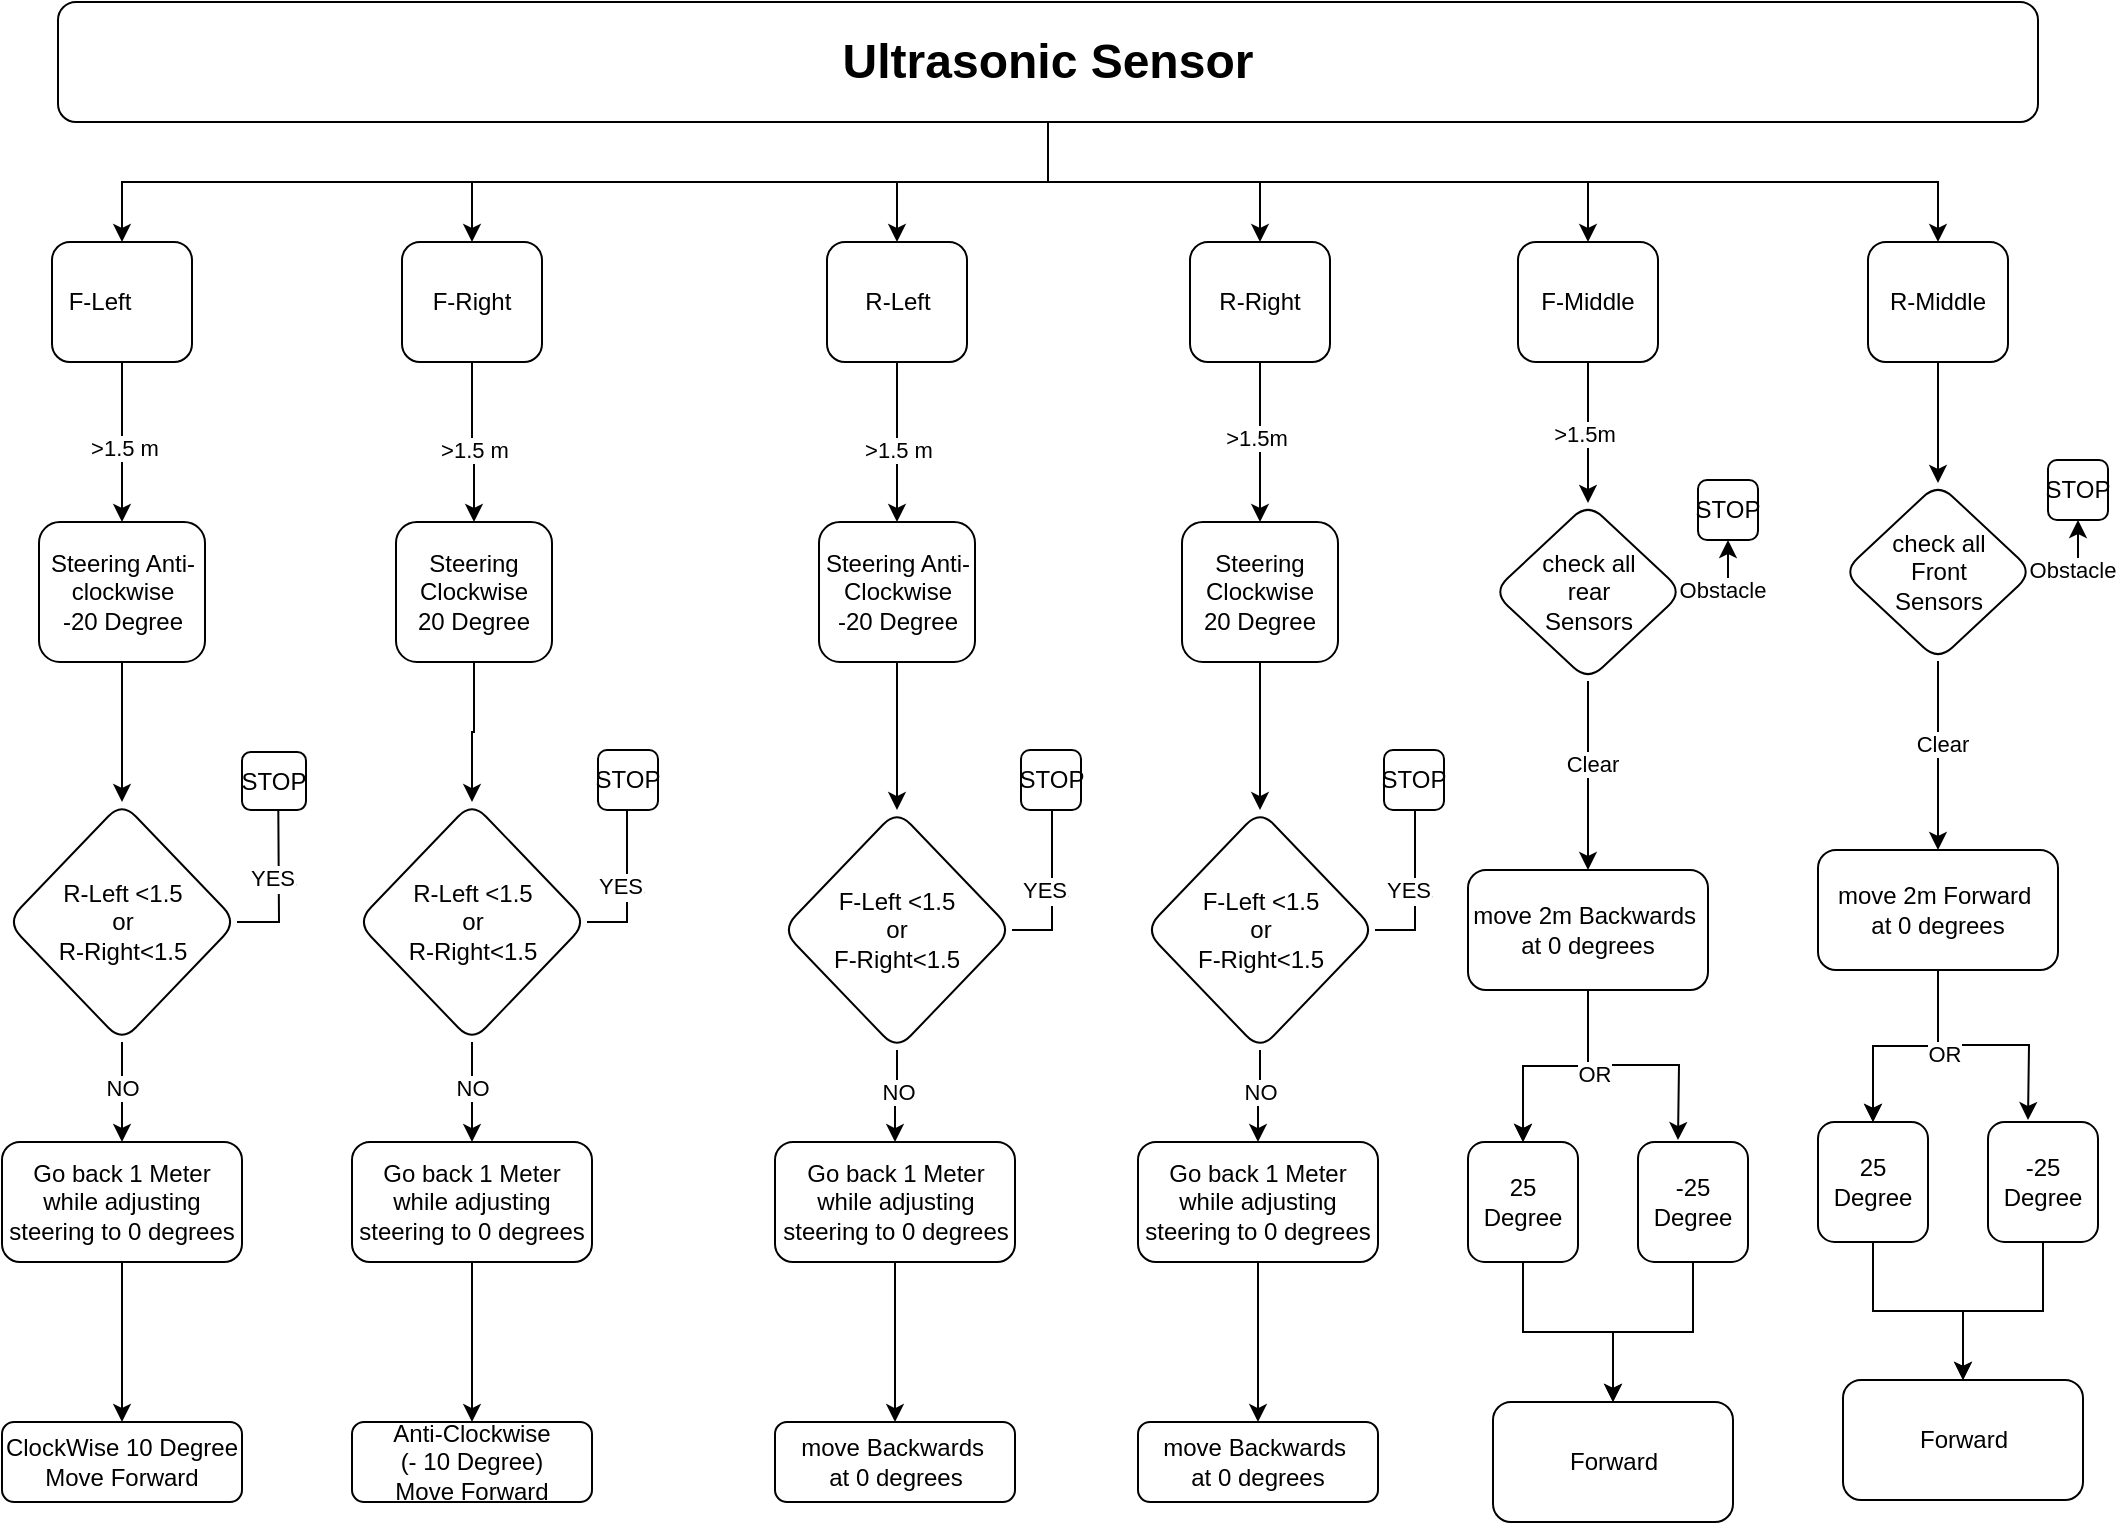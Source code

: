 <mxfile version="22.1.18" type="device">
  <diagram id="C5RBs43oDa-KdzZeNtuy" name="Page-1">
    <mxGraphModel dx="3555" dy="1686" grid="1" gridSize="10" guides="1" tooltips="1" connect="1" arrows="1" fold="1" page="1" pageScale="1" pageWidth="827" pageHeight="1169" math="0" shadow="0">
      <root>
        <mxCell id="WIyWlLk6GJQsqaUBKTNV-0" />
        <mxCell id="WIyWlLk6GJQsqaUBKTNV-1" parent="WIyWlLk6GJQsqaUBKTNV-0" />
        <mxCell id="SfLQOFW-fk0XaHKesR8T-16" style="edgeStyle=orthogonalEdgeStyle;rounded=0;orthogonalLoop=1;jettySize=auto;html=1;entryX=0.5;entryY=0;entryDx=0;entryDy=0;" edge="1" parent="WIyWlLk6GJQsqaUBKTNV-1" source="SfLQOFW-fk0XaHKesR8T-0" target="SfLQOFW-fk0XaHKesR8T-1">
          <mxGeometry relative="1" as="geometry" />
        </mxCell>
        <mxCell id="SfLQOFW-fk0XaHKesR8T-17" style="edgeStyle=orthogonalEdgeStyle;rounded=0;orthogonalLoop=1;jettySize=auto;html=1;entryX=0.5;entryY=0;entryDx=0;entryDy=0;" edge="1" parent="WIyWlLk6GJQsqaUBKTNV-1" source="SfLQOFW-fk0XaHKesR8T-0" target="SfLQOFW-fk0XaHKesR8T-2">
          <mxGeometry relative="1" as="geometry" />
        </mxCell>
        <mxCell id="SfLQOFW-fk0XaHKesR8T-18" style="edgeStyle=orthogonalEdgeStyle;rounded=0;orthogonalLoop=1;jettySize=auto;html=1;entryX=0.5;entryY=0;entryDx=0;entryDy=0;" edge="1" parent="WIyWlLk6GJQsqaUBKTNV-1" source="SfLQOFW-fk0XaHKesR8T-0" target="SfLQOFW-fk0XaHKesR8T-3">
          <mxGeometry relative="1" as="geometry" />
        </mxCell>
        <mxCell id="SfLQOFW-fk0XaHKesR8T-19" style="edgeStyle=orthogonalEdgeStyle;rounded=0;orthogonalLoop=1;jettySize=auto;html=1;entryX=0.5;entryY=0;entryDx=0;entryDy=0;" edge="1" parent="WIyWlLk6GJQsqaUBKTNV-1" source="SfLQOFW-fk0XaHKesR8T-0" target="SfLQOFW-fk0XaHKesR8T-4">
          <mxGeometry relative="1" as="geometry" />
        </mxCell>
        <mxCell id="SfLQOFW-fk0XaHKesR8T-21" style="edgeStyle=orthogonalEdgeStyle;rounded=0;orthogonalLoop=1;jettySize=auto;html=1;entryX=0.5;entryY=0;entryDx=0;entryDy=0;" edge="1" parent="WIyWlLk6GJQsqaUBKTNV-1" source="SfLQOFW-fk0XaHKesR8T-0" target="SfLQOFW-fk0XaHKesR8T-5">
          <mxGeometry relative="1" as="geometry" />
        </mxCell>
        <mxCell id="SfLQOFW-fk0XaHKesR8T-22" style="edgeStyle=orthogonalEdgeStyle;rounded=0;orthogonalLoop=1;jettySize=auto;html=1;entryX=0.5;entryY=0;entryDx=0;entryDy=0;" edge="1" parent="WIyWlLk6GJQsqaUBKTNV-1" source="SfLQOFW-fk0XaHKesR8T-0" target="SfLQOFW-fk0XaHKesR8T-6">
          <mxGeometry relative="1" as="geometry" />
        </mxCell>
        <mxCell id="SfLQOFW-fk0XaHKesR8T-0" value="&lt;h1&gt;Ultrasonic Sensor&lt;/h1&gt;" style="rounded=1;whiteSpace=wrap;html=1;" vertex="1" parent="WIyWlLk6GJQsqaUBKTNV-1">
          <mxGeometry x="-452" y="150" width="990" height="60" as="geometry" />
        </mxCell>
        <mxCell id="SfLQOFW-fk0XaHKesR8T-26" value="" style="edgeStyle=orthogonalEdgeStyle;rounded=0;orthogonalLoop=1;jettySize=auto;html=1;" edge="1" parent="WIyWlLk6GJQsqaUBKTNV-1" source="SfLQOFW-fk0XaHKesR8T-1" target="SfLQOFW-fk0XaHKesR8T-25">
          <mxGeometry relative="1" as="geometry" />
        </mxCell>
        <mxCell id="SfLQOFW-fk0XaHKesR8T-27" value="&amp;gt;1.5 m" style="edgeLabel;html=1;align=center;verticalAlign=middle;resizable=0;points=[];" vertex="1" connectable="0" parent="SfLQOFW-fk0XaHKesR8T-26">
          <mxGeometry x="0.078" y="1" relative="1" as="geometry">
            <mxPoint as="offset" />
          </mxGeometry>
        </mxCell>
        <mxCell id="SfLQOFW-fk0XaHKesR8T-1" value="F-Left&lt;span style=&quot;white-space: pre;&quot;&gt;&#x9;&lt;/span&gt;" style="rounded=1;whiteSpace=wrap;html=1;" vertex="1" parent="WIyWlLk6GJQsqaUBKTNV-1">
          <mxGeometry x="-455" y="270" width="70" height="60" as="geometry" />
        </mxCell>
        <mxCell id="SfLQOFW-fk0XaHKesR8T-57" style="edgeStyle=orthogonalEdgeStyle;rounded=0;orthogonalLoop=1;jettySize=auto;html=1;entryX=0.5;entryY=0;entryDx=0;entryDy=0;" edge="1" parent="WIyWlLk6GJQsqaUBKTNV-1" source="SfLQOFW-fk0XaHKesR8T-2" target="SfLQOFW-fk0XaHKesR8T-45">
          <mxGeometry relative="1" as="geometry" />
        </mxCell>
        <mxCell id="SfLQOFW-fk0XaHKesR8T-2" value="F-Right" style="rounded=1;whiteSpace=wrap;html=1;" vertex="1" parent="WIyWlLk6GJQsqaUBKTNV-1">
          <mxGeometry x="-280" y="270" width="70" height="60" as="geometry" />
        </mxCell>
        <mxCell id="SfLQOFW-fk0XaHKesR8T-71" style="edgeStyle=orthogonalEdgeStyle;rounded=0;orthogonalLoop=1;jettySize=auto;html=1;entryX=0.5;entryY=0;entryDx=0;entryDy=0;" edge="1" parent="WIyWlLk6GJQsqaUBKTNV-1" source="SfLQOFW-fk0XaHKesR8T-3" target="SfLQOFW-fk0XaHKesR8T-60">
          <mxGeometry relative="1" as="geometry" />
        </mxCell>
        <mxCell id="SfLQOFW-fk0XaHKesR8T-3" value="R-Left" style="rounded=1;whiteSpace=wrap;html=1;" vertex="1" parent="WIyWlLk6GJQsqaUBKTNV-1">
          <mxGeometry x="-67.5" y="270" width="70" height="60" as="geometry" />
        </mxCell>
        <mxCell id="SfLQOFW-fk0XaHKesR8T-84" style="edgeStyle=orthogonalEdgeStyle;rounded=0;orthogonalLoop=1;jettySize=auto;html=1;entryX=0.5;entryY=0;entryDx=0;entryDy=0;" edge="1" parent="WIyWlLk6GJQsqaUBKTNV-1" source="SfLQOFW-fk0XaHKesR8T-4" target="SfLQOFW-fk0XaHKesR8T-73">
          <mxGeometry relative="1" as="geometry" />
        </mxCell>
        <mxCell id="SfLQOFW-fk0XaHKesR8T-85" value="&amp;gt;1.5m" style="edgeLabel;html=1;align=center;verticalAlign=middle;resizable=0;points=[];" vertex="1" connectable="0" parent="SfLQOFW-fk0XaHKesR8T-84">
          <mxGeometry x="-0.058" y="-2" relative="1" as="geometry">
            <mxPoint as="offset" />
          </mxGeometry>
        </mxCell>
        <mxCell id="SfLQOFW-fk0XaHKesR8T-4" value="R-Right" style="rounded=1;whiteSpace=wrap;html=1;" vertex="1" parent="WIyWlLk6GJQsqaUBKTNV-1">
          <mxGeometry x="114" y="270" width="70" height="60" as="geometry" />
        </mxCell>
        <mxCell id="SfLQOFW-fk0XaHKesR8T-87" value="" style="edgeStyle=orthogonalEdgeStyle;rounded=0;orthogonalLoop=1;jettySize=auto;html=1;" edge="1" parent="WIyWlLk6GJQsqaUBKTNV-1" source="SfLQOFW-fk0XaHKesR8T-5" target="SfLQOFW-fk0XaHKesR8T-86">
          <mxGeometry relative="1" as="geometry" />
        </mxCell>
        <mxCell id="SfLQOFW-fk0XaHKesR8T-103" value="&amp;gt;1.5m" style="edgeLabel;html=1;align=center;verticalAlign=middle;resizable=0;points=[];" vertex="1" connectable="0" parent="SfLQOFW-fk0XaHKesR8T-87">
          <mxGeometry x="0.021" y="-2" relative="1" as="geometry">
            <mxPoint as="offset" />
          </mxGeometry>
        </mxCell>
        <mxCell id="SfLQOFW-fk0XaHKesR8T-5" value="F-Middle" style="rounded=1;whiteSpace=wrap;html=1;" vertex="1" parent="WIyWlLk6GJQsqaUBKTNV-1">
          <mxGeometry x="278" y="270" width="70" height="60" as="geometry" />
        </mxCell>
        <mxCell id="SfLQOFW-fk0XaHKesR8T-130" style="edgeStyle=orthogonalEdgeStyle;rounded=0;orthogonalLoop=1;jettySize=auto;html=1;entryX=0.5;entryY=0;entryDx=0;entryDy=0;" edge="1" parent="WIyWlLk6GJQsqaUBKTNV-1" source="SfLQOFW-fk0XaHKesR8T-6" target="SfLQOFW-fk0XaHKesR8T-120">
          <mxGeometry relative="1" as="geometry" />
        </mxCell>
        <mxCell id="SfLQOFW-fk0XaHKesR8T-6" value="R-Middle" style="rounded=1;whiteSpace=wrap;html=1;" vertex="1" parent="WIyWlLk6GJQsqaUBKTNV-1">
          <mxGeometry x="453" y="270" width="70" height="60" as="geometry" />
        </mxCell>
        <mxCell id="SfLQOFW-fk0XaHKesR8T-33" value="" style="edgeStyle=orthogonalEdgeStyle;rounded=0;orthogonalLoop=1;jettySize=auto;html=1;" edge="1" parent="WIyWlLk6GJQsqaUBKTNV-1" source="SfLQOFW-fk0XaHKesR8T-25" target="SfLQOFW-fk0XaHKesR8T-32">
          <mxGeometry relative="1" as="geometry" />
        </mxCell>
        <mxCell id="SfLQOFW-fk0XaHKesR8T-25" value="Steering Anti-clockwise&lt;br&gt;-20 Degree" style="rounded=1;whiteSpace=wrap;html=1;" vertex="1" parent="WIyWlLk6GJQsqaUBKTNV-1">
          <mxGeometry x="-461.5" y="410" width="83" height="70" as="geometry" />
        </mxCell>
        <mxCell id="SfLQOFW-fk0XaHKesR8T-35" value="" style="edgeStyle=orthogonalEdgeStyle;rounded=0;orthogonalLoop=1;jettySize=auto;html=1;" edge="1" parent="WIyWlLk6GJQsqaUBKTNV-1" source="SfLQOFW-fk0XaHKesR8T-32">
          <mxGeometry relative="1" as="geometry">
            <mxPoint x="-342" y="529" as="targetPoint" />
          </mxGeometry>
        </mxCell>
        <mxCell id="SfLQOFW-fk0XaHKesR8T-36" value="Yes" style="edgeLabel;html=1;align=center;verticalAlign=middle;resizable=0;points=[];" vertex="1" connectable="0" parent="SfLQOFW-fk0XaHKesR8T-35">
          <mxGeometry x="-0.177" y="1" relative="1" as="geometry">
            <mxPoint as="offset" />
          </mxGeometry>
        </mxCell>
        <mxCell id="SfLQOFW-fk0XaHKesR8T-40" value="YES" style="edgeLabel;html=1;align=center;verticalAlign=middle;resizable=0;points=[];" vertex="1" connectable="0" parent="SfLQOFW-fk0XaHKesR8T-35">
          <mxGeometry x="-0.157" y="4" relative="1" as="geometry">
            <mxPoint as="offset" />
          </mxGeometry>
        </mxCell>
        <mxCell id="SfLQOFW-fk0XaHKesR8T-38" value="" style="edgeStyle=orthogonalEdgeStyle;rounded=0;orthogonalLoop=1;jettySize=auto;html=1;" edge="1" parent="WIyWlLk6GJQsqaUBKTNV-1" source="SfLQOFW-fk0XaHKesR8T-32" target="SfLQOFW-fk0XaHKesR8T-37">
          <mxGeometry relative="1" as="geometry" />
        </mxCell>
        <mxCell id="SfLQOFW-fk0XaHKesR8T-39" value="NO" style="edgeLabel;html=1;align=center;verticalAlign=middle;resizable=0;points=[];" vertex="1" connectable="0" parent="SfLQOFW-fk0XaHKesR8T-38">
          <mxGeometry x="-0.102" relative="1" as="geometry">
            <mxPoint as="offset" />
          </mxGeometry>
        </mxCell>
        <mxCell id="SfLQOFW-fk0XaHKesR8T-32" value="R-Left &amp;lt;1.5&lt;br&gt;or&lt;br&gt;R-Right&amp;lt;1.5" style="rhombus;whiteSpace=wrap;html=1;rounded=1;" vertex="1" parent="WIyWlLk6GJQsqaUBKTNV-1">
          <mxGeometry x="-477.5" y="550" width="115" height="120" as="geometry" />
        </mxCell>
        <mxCell id="SfLQOFW-fk0XaHKesR8T-34" value="STOP" style="whiteSpace=wrap;html=1;rounded=1;" vertex="1" parent="WIyWlLk6GJQsqaUBKTNV-1">
          <mxGeometry x="-360" y="525" width="32" height="29" as="geometry" />
        </mxCell>
        <mxCell id="SfLQOFW-fk0XaHKesR8T-42" value="" style="edgeStyle=orthogonalEdgeStyle;rounded=0;orthogonalLoop=1;jettySize=auto;html=1;" edge="1" parent="WIyWlLk6GJQsqaUBKTNV-1" source="SfLQOFW-fk0XaHKesR8T-37" target="SfLQOFW-fk0XaHKesR8T-41">
          <mxGeometry relative="1" as="geometry" />
        </mxCell>
        <mxCell id="SfLQOFW-fk0XaHKesR8T-37" value="Go back 1 Meter&lt;br&gt;while adjusting steering to 0 degrees" style="whiteSpace=wrap;html=1;rounded=1;" vertex="1" parent="WIyWlLk6GJQsqaUBKTNV-1">
          <mxGeometry x="-480" y="720" width="120" height="60" as="geometry" />
        </mxCell>
        <mxCell id="SfLQOFW-fk0XaHKesR8T-41" value="ClockWise 10 Degree&lt;br&gt;Move Forward" style="whiteSpace=wrap;html=1;rounded=1;" vertex="1" parent="WIyWlLk6GJQsqaUBKTNV-1">
          <mxGeometry x="-480" y="860" width="120" height="40" as="geometry" />
        </mxCell>
        <mxCell id="SfLQOFW-fk0XaHKesR8T-43" value="&amp;gt;1.5 m" style="edgeLabel;html=1;align=center;verticalAlign=middle;resizable=0;points=[];" vertex="1" connectable="0" parent="WIyWlLk6GJQsqaUBKTNV-1">
          <mxGeometry x="-244.0" y="373.45" as="geometry" />
        </mxCell>
        <mxCell id="SfLQOFW-fk0XaHKesR8T-44" value="" style="edgeStyle=orthogonalEdgeStyle;rounded=0;orthogonalLoop=1;jettySize=auto;html=1;" edge="1" parent="WIyWlLk6GJQsqaUBKTNV-1" source="SfLQOFW-fk0XaHKesR8T-45" target="SfLQOFW-fk0XaHKesR8T-51">
          <mxGeometry relative="1" as="geometry" />
        </mxCell>
        <mxCell id="SfLQOFW-fk0XaHKesR8T-45" value="Steering Clockwise&lt;br&gt;20 Degree" style="rounded=1;whiteSpace=wrap;html=1;" vertex="1" parent="WIyWlLk6GJQsqaUBKTNV-1">
          <mxGeometry x="-283" y="410" width="78" height="70" as="geometry" />
        </mxCell>
        <mxCell id="SfLQOFW-fk0XaHKesR8T-46" value="" style="edgeStyle=orthogonalEdgeStyle;rounded=0;orthogonalLoop=1;jettySize=auto;html=1;" edge="1" parent="WIyWlLk6GJQsqaUBKTNV-1" source="SfLQOFW-fk0XaHKesR8T-51" target="SfLQOFW-fk0XaHKesR8T-52">
          <mxGeometry relative="1" as="geometry" />
        </mxCell>
        <mxCell id="SfLQOFW-fk0XaHKesR8T-47" value="Yes" style="edgeLabel;html=1;align=center;verticalAlign=middle;resizable=0;points=[];" vertex="1" connectable="0" parent="SfLQOFW-fk0XaHKesR8T-46">
          <mxGeometry x="-0.177" y="1" relative="1" as="geometry">
            <mxPoint as="offset" />
          </mxGeometry>
        </mxCell>
        <mxCell id="SfLQOFW-fk0XaHKesR8T-48" value="YES" style="edgeLabel;html=1;align=center;verticalAlign=middle;resizable=0;points=[];" vertex="1" connectable="0" parent="SfLQOFW-fk0XaHKesR8T-46">
          <mxGeometry x="-0.157" y="4" relative="1" as="geometry">
            <mxPoint as="offset" />
          </mxGeometry>
        </mxCell>
        <mxCell id="SfLQOFW-fk0XaHKesR8T-49" value="" style="edgeStyle=orthogonalEdgeStyle;rounded=0;orthogonalLoop=1;jettySize=auto;html=1;" edge="1" parent="WIyWlLk6GJQsqaUBKTNV-1" source="SfLQOFW-fk0XaHKesR8T-51" target="SfLQOFW-fk0XaHKesR8T-54">
          <mxGeometry relative="1" as="geometry" />
        </mxCell>
        <mxCell id="SfLQOFW-fk0XaHKesR8T-50" value="NO" style="edgeLabel;html=1;align=center;verticalAlign=middle;resizable=0;points=[];" vertex="1" connectable="0" parent="SfLQOFW-fk0XaHKesR8T-49">
          <mxGeometry x="-0.102" relative="1" as="geometry">
            <mxPoint as="offset" />
          </mxGeometry>
        </mxCell>
        <mxCell id="SfLQOFW-fk0XaHKesR8T-51" value="R-Left &amp;lt;1.5&lt;br&gt;or&lt;br&gt;R-Right&amp;lt;1.5" style="rhombus;whiteSpace=wrap;html=1;rounded=1;" vertex="1" parent="WIyWlLk6GJQsqaUBKTNV-1">
          <mxGeometry x="-302.5" y="550.002" width="115" height="120" as="geometry" />
        </mxCell>
        <mxCell id="SfLQOFW-fk0XaHKesR8T-52" value="STOP" style="whiteSpace=wrap;html=1;rounded=1;" vertex="1" parent="WIyWlLk6GJQsqaUBKTNV-1">
          <mxGeometry x="-182" y="524" width="30" height="30" as="geometry" />
        </mxCell>
        <mxCell id="SfLQOFW-fk0XaHKesR8T-53" value="" style="edgeStyle=orthogonalEdgeStyle;rounded=0;orthogonalLoop=1;jettySize=auto;html=1;" edge="1" parent="WIyWlLk6GJQsqaUBKTNV-1" source="SfLQOFW-fk0XaHKesR8T-54" target="SfLQOFW-fk0XaHKesR8T-55">
          <mxGeometry relative="1" as="geometry" />
        </mxCell>
        <mxCell id="SfLQOFW-fk0XaHKesR8T-54" value="Go back 1 Meter&lt;br&gt;while adjusting steering to 0 degrees" style="whiteSpace=wrap;html=1;rounded=1;" vertex="1" parent="WIyWlLk6GJQsqaUBKTNV-1">
          <mxGeometry x="-305" y="720.002" width="120" height="60" as="geometry" />
        </mxCell>
        <mxCell id="SfLQOFW-fk0XaHKesR8T-55" value="Anti-Clockwise&lt;br&gt;(- 10 Degree)&lt;br&gt;Move Forward" style="whiteSpace=wrap;html=1;rounded=1;" vertex="1" parent="WIyWlLk6GJQsqaUBKTNV-1">
          <mxGeometry x="-305" y="860.002" width="120" height="40" as="geometry" />
        </mxCell>
        <mxCell id="SfLQOFW-fk0XaHKesR8T-58" value="&amp;gt;1.5 m" style="edgeLabel;html=1;align=center;verticalAlign=middle;resizable=0;points=[];" vertex="1" connectable="0" parent="WIyWlLk6GJQsqaUBKTNV-1">
          <mxGeometry x="-32.5" y="373.45" as="geometry" />
        </mxCell>
        <mxCell id="SfLQOFW-fk0XaHKesR8T-59" value="" style="edgeStyle=orthogonalEdgeStyle;rounded=0;orthogonalLoop=1;jettySize=auto;html=1;" edge="1" parent="WIyWlLk6GJQsqaUBKTNV-1" source="SfLQOFW-fk0XaHKesR8T-60" target="SfLQOFW-fk0XaHKesR8T-66">
          <mxGeometry relative="1" as="geometry" />
        </mxCell>
        <mxCell id="SfLQOFW-fk0XaHKesR8T-60" value="Steering Anti-Clockwise&lt;br&gt;-20 Degree" style="rounded=1;whiteSpace=wrap;html=1;" vertex="1" parent="WIyWlLk6GJQsqaUBKTNV-1">
          <mxGeometry x="-71.5" y="410.0" width="78" height="70" as="geometry" />
        </mxCell>
        <mxCell id="SfLQOFW-fk0XaHKesR8T-61" value="" style="edgeStyle=orthogonalEdgeStyle;rounded=0;orthogonalLoop=1;jettySize=auto;html=1;" edge="1" parent="WIyWlLk6GJQsqaUBKTNV-1" source="SfLQOFW-fk0XaHKesR8T-66" target="SfLQOFW-fk0XaHKesR8T-67">
          <mxGeometry relative="1" as="geometry" />
        </mxCell>
        <mxCell id="SfLQOFW-fk0XaHKesR8T-62" value="Yes" style="edgeLabel;html=1;align=center;verticalAlign=middle;resizable=0;points=[];" vertex="1" connectable="0" parent="SfLQOFW-fk0XaHKesR8T-61">
          <mxGeometry x="-0.177" y="1" relative="1" as="geometry">
            <mxPoint as="offset" />
          </mxGeometry>
        </mxCell>
        <mxCell id="SfLQOFW-fk0XaHKesR8T-63" value="YES" style="edgeLabel;html=1;align=center;verticalAlign=middle;resizable=0;points=[];" vertex="1" connectable="0" parent="SfLQOFW-fk0XaHKesR8T-61">
          <mxGeometry x="-0.157" y="4" relative="1" as="geometry">
            <mxPoint as="offset" />
          </mxGeometry>
        </mxCell>
        <mxCell id="SfLQOFW-fk0XaHKesR8T-64" value="" style="edgeStyle=orthogonalEdgeStyle;rounded=0;orthogonalLoop=1;jettySize=auto;html=1;" edge="1" parent="WIyWlLk6GJQsqaUBKTNV-1" source="SfLQOFW-fk0XaHKesR8T-66" target="SfLQOFW-fk0XaHKesR8T-69">
          <mxGeometry relative="1" as="geometry" />
        </mxCell>
        <mxCell id="SfLQOFW-fk0XaHKesR8T-65" value="NO" style="edgeLabel;html=1;align=center;verticalAlign=middle;resizable=0;points=[];" vertex="1" connectable="0" parent="SfLQOFW-fk0XaHKesR8T-64">
          <mxGeometry x="-0.102" relative="1" as="geometry">
            <mxPoint as="offset" />
          </mxGeometry>
        </mxCell>
        <mxCell id="SfLQOFW-fk0XaHKesR8T-66" value="F-Left &amp;lt;1.5&lt;br&gt;or&lt;br&gt;F-Right&amp;lt;1.5" style="rhombus;whiteSpace=wrap;html=1;rounded=1;" vertex="1" parent="WIyWlLk6GJQsqaUBKTNV-1">
          <mxGeometry x="-90" y="554.002" width="115" height="120" as="geometry" />
        </mxCell>
        <mxCell id="SfLQOFW-fk0XaHKesR8T-67" value="STOP" style="whiteSpace=wrap;html=1;rounded=1;" vertex="1" parent="WIyWlLk6GJQsqaUBKTNV-1">
          <mxGeometry x="29.5" y="524" width="30" height="30" as="geometry" />
        </mxCell>
        <mxCell id="SfLQOFW-fk0XaHKesR8T-68" value="" style="edgeStyle=orthogonalEdgeStyle;rounded=0;orthogonalLoop=1;jettySize=auto;html=1;" edge="1" parent="WIyWlLk6GJQsqaUBKTNV-1" source="SfLQOFW-fk0XaHKesR8T-69" target="SfLQOFW-fk0XaHKesR8T-70">
          <mxGeometry relative="1" as="geometry" />
        </mxCell>
        <mxCell id="SfLQOFW-fk0XaHKesR8T-69" value="Go back 1 Meter&lt;br&gt;while adjusting steering to 0 degrees" style="whiteSpace=wrap;html=1;rounded=1;" vertex="1" parent="WIyWlLk6GJQsqaUBKTNV-1">
          <mxGeometry x="-93.5" y="720.002" width="120" height="60" as="geometry" />
        </mxCell>
        <mxCell id="SfLQOFW-fk0XaHKesR8T-70" value="move Backwards&amp;nbsp;&lt;br&gt;at 0 degrees" style="whiteSpace=wrap;html=1;rounded=1;" vertex="1" parent="WIyWlLk6GJQsqaUBKTNV-1">
          <mxGeometry x="-93.5" y="860.002" width="120" height="40" as="geometry" />
        </mxCell>
        <mxCell id="SfLQOFW-fk0XaHKesR8T-72" value="" style="edgeStyle=orthogonalEdgeStyle;rounded=0;orthogonalLoop=1;jettySize=auto;html=1;" edge="1" parent="WIyWlLk6GJQsqaUBKTNV-1" source="SfLQOFW-fk0XaHKesR8T-73" target="SfLQOFW-fk0XaHKesR8T-79">
          <mxGeometry relative="1" as="geometry" />
        </mxCell>
        <mxCell id="SfLQOFW-fk0XaHKesR8T-73" value="Steering Clockwise&lt;br&gt;20 Degree" style="rounded=1;whiteSpace=wrap;html=1;" vertex="1" parent="WIyWlLk6GJQsqaUBKTNV-1">
          <mxGeometry x="110" y="410" width="78" height="70" as="geometry" />
        </mxCell>
        <mxCell id="SfLQOFW-fk0XaHKesR8T-74" value="" style="edgeStyle=orthogonalEdgeStyle;rounded=0;orthogonalLoop=1;jettySize=auto;html=1;" edge="1" parent="WIyWlLk6GJQsqaUBKTNV-1" source="SfLQOFW-fk0XaHKesR8T-79" target="SfLQOFW-fk0XaHKesR8T-80">
          <mxGeometry relative="1" as="geometry" />
        </mxCell>
        <mxCell id="SfLQOFW-fk0XaHKesR8T-75" value="Yes" style="edgeLabel;html=1;align=center;verticalAlign=middle;resizable=0;points=[];" vertex="1" connectable="0" parent="SfLQOFW-fk0XaHKesR8T-74">
          <mxGeometry x="-0.177" y="1" relative="1" as="geometry">
            <mxPoint as="offset" />
          </mxGeometry>
        </mxCell>
        <mxCell id="SfLQOFW-fk0XaHKesR8T-76" value="YES" style="edgeLabel;html=1;align=center;verticalAlign=middle;resizable=0;points=[];" vertex="1" connectable="0" parent="SfLQOFW-fk0XaHKesR8T-74">
          <mxGeometry x="-0.157" y="4" relative="1" as="geometry">
            <mxPoint as="offset" />
          </mxGeometry>
        </mxCell>
        <mxCell id="SfLQOFW-fk0XaHKesR8T-77" value="" style="edgeStyle=orthogonalEdgeStyle;rounded=0;orthogonalLoop=1;jettySize=auto;html=1;" edge="1" parent="WIyWlLk6GJQsqaUBKTNV-1" source="SfLQOFW-fk0XaHKesR8T-79" target="SfLQOFW-fk0XaHKesR8T-82">
          <mxGeometry relative="1" as="geometry" />
        </mxCell>
        <mxCell id="SfLQOFW-fk0XaHKesR8T-78" value="NO" style="edgeLabel;html=1;align=center;verticalAlign=middle;resizable=0;points=[];" vertex="1" connectable="0" parent="SfLQOFW-fk0XaHKesR8T-77">
          <mxGeometry x="-0.102" relative="1" as="geometry">
            <mxPoint as="offset" />
          </mxGeometry>
        </mxCell>
        <mxCell id="SfLQOFW-fk0XaHKesR8T-79" value="F-Left &amp;lt;1.5&lt;br&gt;or&lt;br&gt;F-Right&amp;lt;1.5" style="rhombus;whiteSpace=wrap;html=1;rounded=1;" vertex="1" parent="WIyWlLk6GJQsqaUBKTNV-1">
          <mxGeometry x="91.5" y="554.002" width="115" height="120" as="geometry" />
        </mxCell>
        <mxCell id="SfLQOFW-fk0XaHKesR8T-80" value="STOP" style="whiteSpace=wrap;html=1;rounded=1;" vertex="1" parent="WIyWlLk6GJQsqaUBKTNV-1">
          <mxGeometry x="211" y="524" width="30" height="30" as="geometry" />
        </mxCell>
        <mxCell id="SfLQOFW-fk0XaHKesR8T-81" value="" style="edgeStyle=orthogonalEdgeStyle;rounded=0;orthogonalLoop=1;jettySize=auto;html=1;" edge="1" parent="WIyWlLk6GJQsqaUBKTNV-1" source="SfLQOFW-fk0XaHKesR8T-82" target="SfLQOFW-fk0XaHKesR8T-83">
          <mxGeometry relative="1" as="geometry" />
        </mxCell>
        <mxCell id="SfLQOFW-fk0XaHKesR8T-82" value="Go back 1 Meter&lt;br&gt;while adjusting steering to 0 degrees" style="whiteSpace=wrap;html=1;rounded=1;" vertex="1" parent="WIyWlLk6GJQsqaUBKTNV-1">
          <mxGeometry x="88" y="720.002" width="120" height="60" as="geometry" />
        </mxCell>
        <mxCell id="SfLQOFW-fk0XaHKesR8T-83" value="move Backwards&amp;nbsp;&lt;br&gt;at 0 degrees" style="whiteSpace=wrap;html=1;rounded=1;" vertex="1" parent="WIyWlLk6GJQsqaUBKTNV-1">
          <mxGeometry x="88" y="860.002" width="120" height="40" as="geometry" />
        </mxCell>
        <mxCell id="SfLQOFW-fk0XaHKesR8T-102" style="edgeStyle=orthogonalEdgeStyle;rounded=0;orthogonalLoop=1;jettySize=auto;html=1;entryX=0.5;entryY=1;entryDx=0;entryDy=0;" edge="1" parent="WIyWlLk6GJQsqaUBKTNV-1" source="SfLQOFW-fk0XaHKesR8T-86" target="SfLQOFW-fk0XaHKesR8T-100">
          <mxGeometry relative="1" as="geometry" />
        </mxCell>
        <mxCell id="SfLQOFW-fk0XaHKesR8T-104" value="Obstacle" style="edgeLabel;html=1;align=center;verticalAlign=middle;resizable=0;points=[];" vertex="1" connectable="0" parent="SfLQOFW-fk0XaHKesR8T-102">
          <mxGeometry x="-0.203" y="1" relative="1" as="geometry">
            <mxPoint as="offset" />
          </mxGeometry>
        </mxCell>
        <mxCell id="SfLQOFW-fk0XaHKesR8T-106" value="" style="edgeStyle=orthogonalEdgeStyle;rounded=0;orthogonalLoop=1;jettySize=auto;html=1;" edge="1" parent="WIyWlLk6GJQsqaUBKTNV-1" source="SfLQOFW-fk0XaHKesR8T-86" target="SfLQOFW-fk0XaHKesR8T-105">
          <mxGeometry relative="1" as="geometry" />
        </mxCell>
        <mxCell id="SfLQOFW-fk0XaHKesR8T-107" value="Clear" style="edgeLabel;html=1;align=center;verticalAlign=middle;resizable=0;points=[];" vertex="1" connectable="0" parent="SfLQOFW-fk0XaHKesR8T-106">
          <mxGeometry x="-0.122" y="2" relative="1" as="geometry">
            <mxPoint as="offset" />
          </mxGeometry>
        </mxCell>
        <mxCell id="SfLQOFW-fk0XaHKesR8T-86" value="check all &lt;br&gt;rear &lt;br&gt;Sensors" style="rhombus;whiteSpace=wrap;html=1;rounded=1;" vertex="1" parent="WIyWlLk6GJQsqaUBKTNV-1">
          <mxGeometry x="265.5" y="400.5" width="95" height="89" as="geometry" />
        </mxCell>
        <mxCell id="SfLQOFW-fk0XaHKesR8T-100" value="STOP" style="whiteSpace=wrap;html=1;rounded=1;" vertex="1" parent="WIyWlLk6GJQsqaUBKTNV-1">
          <mxGeometry x="368" y="389" width="30" height="30" as="geometry" />
        </mxCell>
        <mxCell id="SfLQOFW-fk0XaHKesR8T-108" style="edgeStyle=orthogonalEdgeStyle;rounded=0;orthogonalLoop=1;jettySize=auto;html=1;exitX=0.5;exitY=1;exitDx=0;exitDy=0;" edge="1" parent="WIyWlLk6GJQsqaUBKTNV-1" source="SfLQOFW-fk0XaHKesR8T-105">
          <mxGeometry relative="1" as="geometry">
            <mxPoint x="313.167" y="644.333" as="targetPoint" />
          </mxGeometry>
        </mxCell>
        <mxCell id="SfLQOFW-fk0XaHKesR8T-110" value="" style="edgeStyle=orthogonalEdgeStyle;rounded=0;orthogonalLoop=1;jettySize=auto;html=1;" edge="1" parent="WIyWlLk6GJQsqaUBKTNV-1" source="SfLQOFW-fk0XaHKesR8T-105" target="SfLQOFW-fk0XaHKesR8T-109">
          <mxGeometry relative="1" as="geometry" />
        </mxCell>
        <mxCell id="SfLQOFW-fk0XaHKesR8T-111" value="" style="edgeStyle=orthogonalEdgeStyle;rounded=0;orthogonalLoop=1;jettySize=auto;html=1;" edge="1" parent="WIyWlLk6GJQsqaUBKTNV-1" source="SfLQOFW-fk0XaHKesR8T-105" target="SfLQOFW-fk0XaHKesR8T-109">
          <mxGeometry relative="1" as="geometry" />
        </mxCell>
        <mxCell id="SfLQOFW-fk0XaHKesR8T-112" style="edgeStyle=orthogonalEdgeStyle;rounded=0;orthogonalLoop=1;jettySize=auto;html=1;" edge="1" parent="WIyWlLk6GJQsqaUBKTNV-1" source="SfLQOFW-fk0XaHKesR8T-105">
          <mxGeometry relative="1" as="geometry">
            <mxPoint x="358" y="719" as="targetPoint" />
          </mxGeometry>
        </mxCell>
        <mxCell id="SfLQOFW-fk0XaHKesR8T-114" value="OR" style="edgeLabel;html=1;align=center;verticalAlign=middle;resizable=0;points=[];" vertex="1" connectable="0" parent="SfLQOFW-fk0XaHKesR8T-112">
          <mxGeometry x="-0.333" y="-4" relative="1" as="geometry">
            <mxPoint as="offset" />
          </mxGeometry>
        </mxCell>
        <mxCell id="SfLQOFW-fk0XaHKesR8T-105" value="move 2m Backwards&amp;nbsp;&lt;br&gt;at 0 degrees" style="whiteSpace=wrap;html=1;rounded=1;" vertex="1" parent="WIyWlLk6GJQsqaUBKTNV-1">
          <mxGeometry x="253" y="584" width="120" height="60" as="geometry" />
        </mxCell>
        <mxCell id="SfLQOFW-fk0XaHKesR8T-132" value="" style="edgeStyle=orthogonalEdgeStyle;rounded=0;orthogonalLoop=1;jettySize=auto;html=1;" edge="1" parent="WIyWlLk6GJQsqaUBKTNV-1" source="SfLQOFW-fk0XaHKesR8T-109" target="SfLQOFW-fk0XaHKesR8T-131">
          <mxGeometry relative="1" as="geometry" />
        </mxCell>
        <mxCell id="SfLQOFW-fk0XaHKesR8T-109" value="25 Degree" style="whiteSpace=wrap;html=1;rounded=1;" vertex="1" parent="WIyWlLk6GJQsqaUBKTNV-1">
          <mxGeometry x="253" y="720" width="55" height="60" as="geometry" />
        </mxCell>
        <mxCell id="SfLQOFW-fk0XaHKesR8T-133" style="edgeStyle=orthogonalEdgeStyle;rounded=0;orthogonalLoop=1;jettySize=auto;html=1;" edge="1" parent="WIyWlLk6GJQsqaUBKTNV-1" source="SfLQOFW-fk0XaHKesR8T-113" target="SfLQOFW-fk0XaHKesR8T-131">
          <mxGeometry relative="1" as="geometry" />
        </mxCell>
        <mxCell id="SfLQOFW-fk0XaHKesR8T-113" value="-25 Degree" style="whiteSpace=wrap;html=1;rounded=1;" vertex="1" parent="WIyWlLk6GJQsqaUBKTNV-1">
          <mxGeometry x="338" y="720" width="55" height="60" as="geometry" />
        </mxCell>
        <mxCell id="SfLQOFW-fk0XaHKesR8T-116" style="edgeStyle=orthogonalEdgeStyle;rounded=0;orthogonalLoop=1;jettySize=auto;html=1;entryX=0.5;entryY=1;entryDx=0;entryDy=0;" edge="1" parent="WIyWlLk6GJQsqaUBKTNV-1" source="SfLQOFW-fk0XaHKesR8T-120" target="SfLQOFW-fk0XaHKesR8T-121">
          <mxGeometry relative="1" as="geometry" />
        </mxCell>
        <mxCell id="SfLQOFW-fk0XaHKesR8T-117" value="Obstacle" style="edgeLabel;html=1;align=center;verticalAlign=middle;resizable=0;points=[];" vertex="1" connectable="0" parent="SfLQOFW-fk0XaHKesR8T-116">
          <mxGeometry x="-0.203" y="1" relative="1" as="geometry">
            <mxPoint as="offset" />
          </mxGeometry>
        </mxCell>
        <mxCell id="SfLQOFW-fk0XaHKesR8T-118" value="" style="edgeStyle=orthogonalEdgeStyle;rounded=0;orthogonalLoop=1;jettySize=auto;html=1;" edge="1" parent="WIyWlLk6GJQsqaUBKTNV-1" source="SfLQOFW-fk0XaHKesR8T-120" target="SfLQOFW-fk0XaHKesR8T-127">
          <mxGeometry relative="1" as="geometry" />
        </mxCell>
        <mxCell id="SfLQOFW-fk0XaHKesR8T-119" value="Clear" style="edgeLabel;html=1;align=center;verticalAlign=middle;resizable=0;points=[];" vertex="1" connectable="0" parent="SfLQOFW-fk0XaHKesR8T-118">
          <mxGeometry x="-0.122" y="2" relative="1" as="geometry">
            <mxPoint as="offset" />
          </mxGeometry>
        </mxCell>
        <mxCell id="SfLQOFW-fk0XaHKesR8T-120" value="check all &lt;br&gt;Front&lt;br&gt;Sensors" style="rhombus;whiteSpace=wrap;html=1;rounded=1;" vertex="1" parent="WIyWlLk6GJQsqaUBKTNV-1">
          <mxGeometry x="440.5" y="390.5" width="95" height="89" as="geometry" />
        </mxCell>
        <mxCell id="SfLQOFW-fk0XaHKesR8T-121" value="STOP" style="whiteSpace=wrap;html=1;rounded=1;" vertex="1" parent="WIyWlLk6GJQsqaUBKTNV-1">
          <mxGeometry x="543" y="379" width="30" height="30" as="geometry" />
        </mxCell>
        <mxCell id="SfLQOFW-fk0XaHKesR8T-122" style="edgeStyle=orthogonalEdgeStyle;rounded=0;orthogonalLoop=1;jettySize=auto;html=1;exitX=0.5;exitY=1;exitDx=0;exitDy=0;" edge="1" parent="WIyWlLk6GJQsqaUBKTNV-1" source="SfLQOFW-fk0XaHKesR8T-127">
          <mxGeometry relative="1" as="geometry">
            <mxPoint x="488.167" y="634.333" as="targetPoint" />
          </mxGeometry>
        </mxCell>
        <mxCell id="SfLQOFW-fk0XaHKesR8T-123" value="" style="edgeStyle=orthogonalEdgeStyle;rounded=0;orthogonalLoop=1;jettySize=auto;html=1;" edge="1" parent="WIyWlLk6GJQsqaUBKTNV-1" source="SfLQOFW-fk0XaHKesR8T-127" target="SfLQOFW-fk0XaHKesR8T-128">
          <mxGeometry relative="1" as="geometry" />
        </mxCell>
        <mxCell id="SfLQOFW-fk0XaHKesR8T-124" value="" style="edgeStyle=orthogonalEdgeStyle;rounded=0;orthogonalLoop=1;jettySize=auto;html=1;" edge="1" parent="WIyWlLk6GJQsqaUBKTNV-1" source="SfLQOFW-fk0XaHKesR8T-127" target="SfLQOFW-fk0XaHKesR8T-128">
          <mxGeometry relative="1" as="geometry" />
        </mxCell>
        <mxCell id="SfLQOFW-fk0XaHKesR8T-125" style="edgeStyle=orthogonalEdgeStyle;rounded=0;orthogonalLoop=1;jettySize=auto;html=1;" edge="1" parent="WIyWlLk6GJQsqaUBKTNV-1" source="SfLQOFW-fk0XaHKesR8T-127">
          <mxGeometry relative="1" as="geometry">
            <mxPoint x="533" y="709" as="targetPoint" />
          </mxGeometry>
        </mxCell>
        <mxCell id="SfLQOFW-fk0XaHKesR8T-126" value="OR" style="edgeLabel;html=1;align=center;verticalAlign=middle;resizable=0;points=[];" vertex="1" connectable="0" parent="SfLQOFW-fk0XaHKesR8T-125">
          <mxGeometry x="-0.333" y="-4" relative="1" as="geometry">
            <mxPoint as="offset" />
          </mxGeometry>
        </mxCell>
        <mxCell id="SfLQOFW-fk0XaHKesR8T-127" value="move 2m Forward&amp;nbsp;&lt;br&gt;at 0 degrees" style="whiteSpace=wrap;html=1;rounded=1;" vertex="1" parent="WIyWlLk6GJQsqaUBKTNV-1">
          <mxGeometry x="428" y="574" width="120" height="60" as="geometry" />
        </mxCell>
        <mxCell id="SfLQOFW-fk0XaHKesR8T-135" style="edgeStyle=orthogonalEdgeStyle;rounded=0;orthogonalLoop=1;jettySize=auto;html=1;entryX=0.5;entryY=0;entryDx=0;entryDy=0;" edge="1" parent="WIyWlLk6GJQsqaUBKTNV-1" source="SfLQOFW-fk0XaHKesR8T-128" target="SfLQOFW-fk0XaHKesR8T-134">
          <mxGeometry relative="1" as="geometry" />
        </mxCell>
        <mxCell id="SfLQOFW-fk0XaHKesR8T-128" value="25 Degree" style="whiteSpace=wrap;html=1;rounded=1;" vertex="1" parent="WIyWlLk6GJQsqaUBKTNV-1">
          <mxGeometry x="428" y="710" width="55" height="60" as="geometry" />
        </mxCell>
        <mxCell id="SfLQOFW-fk0XaHKesR8T-137" style="edgeStyle=orthogonalEdgeStyle;rounded=0;orthogonalLoop=1;jettySize=auto;html=1;entryX=0.5;entryY=0;entryDx=0;entryDy=0;" edge="1" parent="WIyWlLk6GJQsqaUBKTNV-1" source="SfLQOFW-fk0XaHKesR8T-129" target="SfLQOFW-fk0XaHKesR8T-134">
          <mxGeometry relative="1" as="geometry" />
        </mxCell>
        <mxCell id="SfLQOFW-fk0XaHKesR8T-129" value="-25 Degree" style="whiteSpace=wrap;html=1;rounded=1;" vertex="1" parent="WIyWlLk6GJQsqaUBKTNV-1">
          <mxGeometry x="513" y="710" width="55" height="60" as="geometry" />
        </mxCell>
        <mxCell id="SfLQOFW-fk0XaHKesR8T-131" value="Forward" style="whiteSpace=wrap;html=1;rounded=1;" vertex="1" parent="WIyWlLk6GJQsqaUBKTNV-1">
          <mxGeometry x="265.5" y="850" width="120" height="60" as="geometry" />
        </mxCell>
        <mxCell id="SfLQOFW-fk0XaHKesR8T-134" value="Forward" style="whiteSpace=wrap;html=1;rounded=1;" vertex="1" parent="WIyWlLk6GJQsqaUBKTNV-1">
          <mxGeometry x="440.5" y="839" width="120" height="60" as="geometry" />
        </mxCell>
      </root>
    </mxGraphModel>
  </diagram>
</mxfile>
